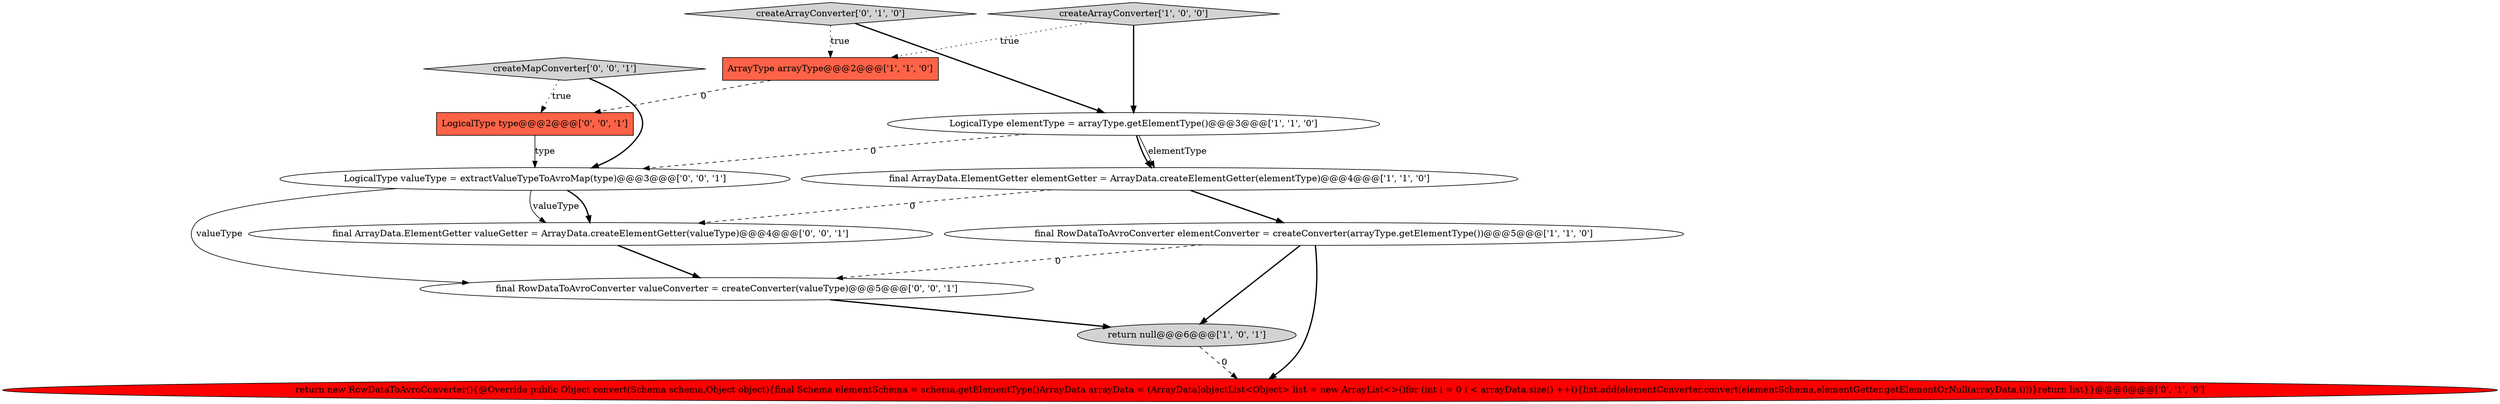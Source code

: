 digraph {
1 [style = filled, label = "final RowDataToAvroConverter elementConverter = createConverter(arrayType.getElementType())@@@5@@@['1', '1', '0']", fillcolor = white, shape = ellipse image = "AAA0AAABBB1BBB"];
3 [style = filled, label = "return null@@@6@@@['1', '0', '1']", fillcolor = lightgray, shape = ellipse image = "AAA0AAABBB1BBB"];
9 [style = filled, label = "LogicalType valueType = extractValueTypeToAvroMap(type)@@@3@@@['0', '0', '1']", fillcolor = white, shape = ellipse image = "AAA0AAABBB3BBB"];
10 [style = filled, label = "createMapConverter['0', '0', '1']", fillcolor = lightgray, shape = diamond image = "AAA0AAABBB3BBB"];
12 [style = filled, label = "final RowDataToAvroConverter valueConverter = createConverter(valueType)@@@5@@@['0', '0', '1']", fillcolor = white, shape = ellipse image = "AAA0AAABBB3BBB"];
6 [style = filled, label = "return new RowDataToAvroConverter(){@Override public Object convert(Schema schema,Object object){final Schema elementSchema = schema.getElementType()ArrayData arrayData = (ArrayData)objectList<Object> list = new ArrayList<>()for (int i = 0 i < arrayData.size() ++i){list.add(elementConverter.convert(elementSchema,elementGetter.getElementOrNull(arrayData,i)))}return list}}@@@6@@@['0', '1', '0']", fillcolor = red, shape = ellipse image = "AAA1AAABBB2BBB"];
8 [style = filled, label = "final ArrayData.ElementGetter valueGetter = ArrayData.createElementGetter(valueType)@@@4@@@['0', '0', '1']", fillcolor = white, shape = ellipse image = "AAA0AAABBB3BBB"];
5 [style = filled, label = "createArrayConverter['1', '0', '0']", fillcolor = lightgray, shape = diamond image = "AAA0AAABBB1BBB"];
11 [style = filled, label = "LogicalType type@@@2@@@['0', '0', '1']", fillcolor = tomato, shape = box image = "AAA0AAABBB3BBB"];
4 [style = filled, label = "LogicalType elementType = arrayType.getElementType()@@@3@@@['1', '1', '0']", fillcolor = white, shape = ellipse image = "AAA0AAABBB1BBB"];
0 [style = filled, label = "ArrayType arrayType@@@2@@@['1', '1', '0']", fillcolor = tomato, shape = box image = "AAA0AAABBB1BBB"];
2 [style = filled, label = "final ArrayData.ElementGetter elementGetter = ArrayData.createElementGetter(elementType)@@@4@@@['1', '1', '0']", fillcolor = white, shape = ellipse image = "AAA0AAABBB1BBB"];
7 [style = filled, label = "createArrayConverter['0', '1', '0']", fillcolor = lightgray, shape = diamond image = "AAA0AAABBB2BBB"];
3->6 [style = dashed, label="0"];
2->1 [style = bold, label=""];
1->3 [style = bold, label=""];
0->11 [style = dashed, label="0"];
4->2 [style = bold, label=""];
7->4 [style = bold, label=""];
5->0 [style = dotted, label="true"];
7->0 [style = dotted, label="true"];
9->8 [style = bold, label=""];
2->8 [style = dashed, label="0"];
4->2 [style = solid, label="elementType"];
1->12 [style = dashed, label="0"];
4->9 [style = dashed, label="0"];
1->6 [style = bold, label=""];
9->8 [style = solid, label="valueType"];
10->11 [style = dotted, label="true"];
5->4 [style = bold, label=""];
9->12 [style = solid, label="valueType"];
10->9 [style = bold, label=""];
12->3 [style = bold, label=""];
8->12 [style = bold, label=""];
11->9 [style = solid, label="type"];
}
